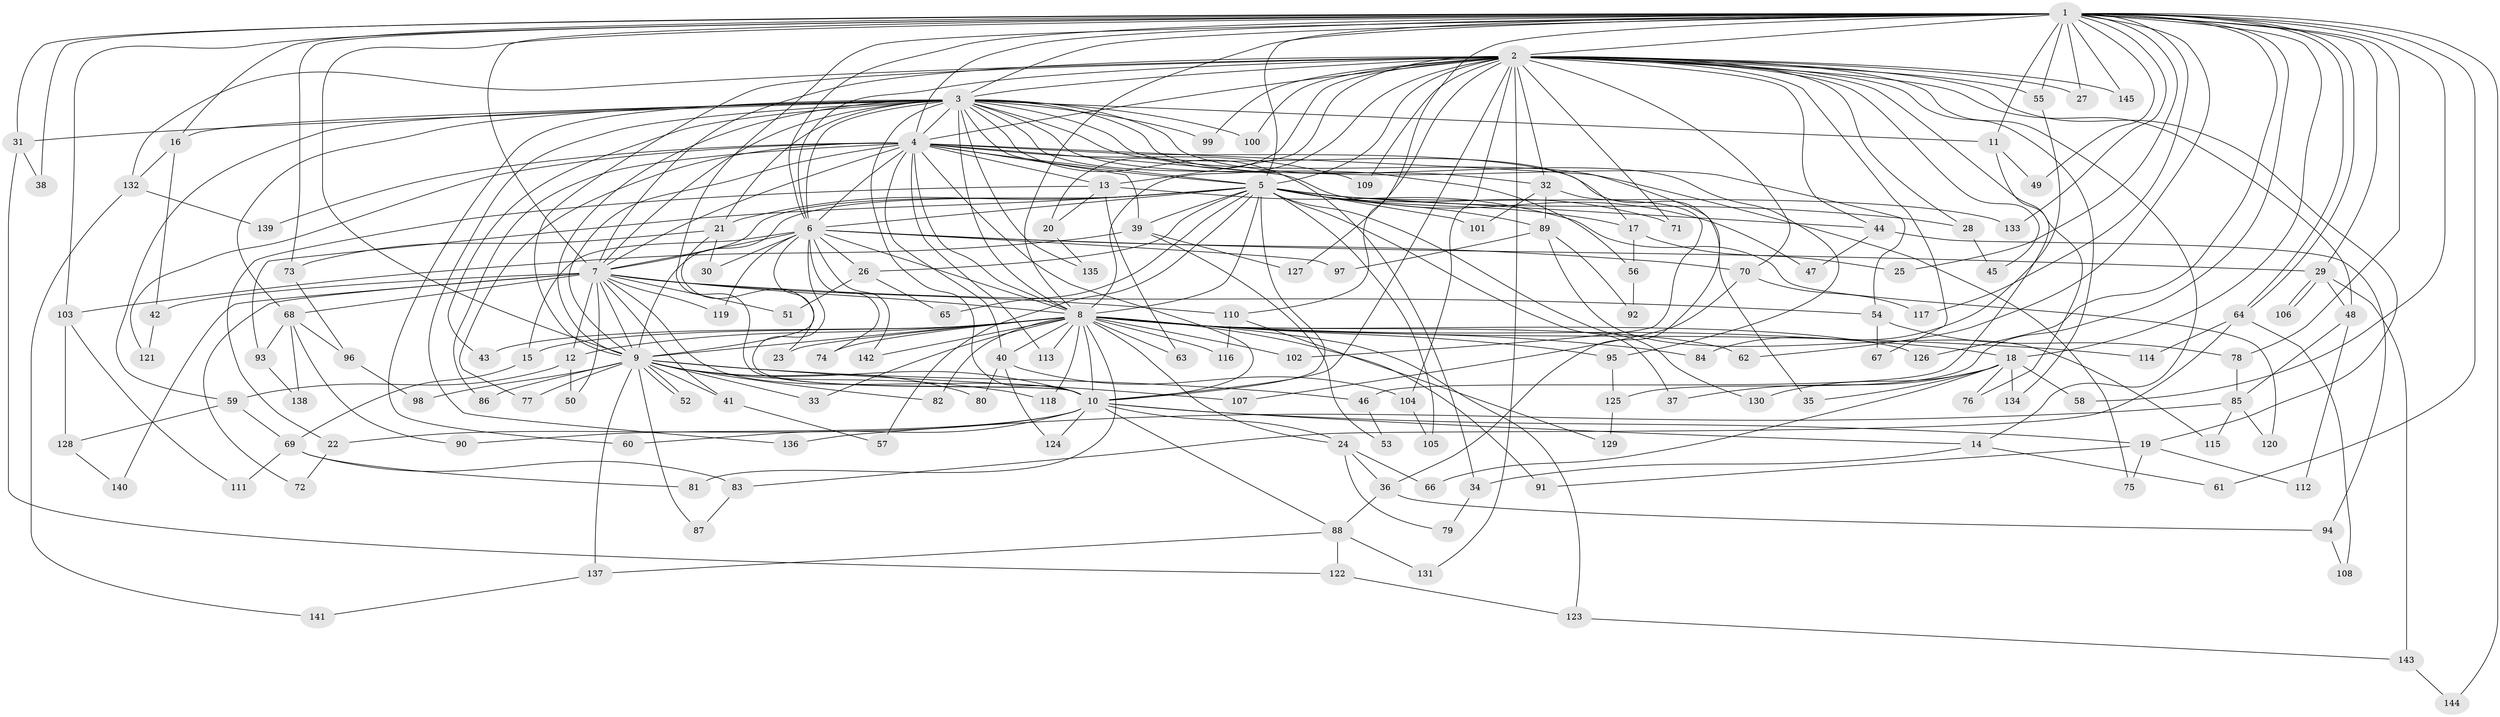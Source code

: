 // Generated by graph-tools (version 1.1) at 2025/44/03/09/25 04:44:13]
// undirected, 145 vertices, 315 edges
graph export_dot {
graph [start="1"]
  node [color=gray90,style=filled];
  1;
  2;
  3;
  4;
  5;
  6;
  7;
  8;
  9;
  10;
  11;
  12;
  13;
  14;
  15;
  16;
  17;
  18;
  19;
  20;
  21;
  22;
  23;
  24;
  25;
  26;
  27;
  28;
  29;
  30;
  31;
  32;
  33;
  34;
  35;
  36;
  37;
  38;
  39;
  40;
  41;
  42;
  43;
  44;
  45;
  46;
  47;
  48;
  49;
  50;
  51;
  52;
  53;
  54;
  55;
  56;
  57;
  58;
  59;
  60;
  61;
  62;
  63;
  64;
  65;
  66;
  67;
  68;
  69;
  70;
  71;
  72;
  73;
  74;
  75;
  76;
  77;
  78;
  79;
  80;
  81;
  82;
  83;
  84;
  85;
  86;
  87;
  88;
  89;
  90;
  91;
  92;
  93;
  94;
  95;
  96;
  97;
  98;
  99;
  100;
  101;
  102;
  103;
  104;
  105;
  106;
  107;
  108;
  109;
  110;
  111;
  112;
  113;
  114;
  115;
  116;
  117;
  118;
  119;
  120;
  121;
  122;
  123;
  124;
  125;
  126;
  127;
  128;
  129;
  130;
  131;
  132;
  133;
  134;
  135;
  136;
  137;
  138;
  139;
  140;
  141;
  142;
  143;
  144;
  145;
  1 -- 2;
  1 -- 3;
  1 -- 4;
  1 -- 5;
  1 -- 6;
  1 -- 7;
  1 -- 8;
  1 -- 9;
  1 -- 10;
  1 -- 11;
  1 -- 16;
  1 -- 18;
  1 -- 25;
  1 -- 27;
  1 -- 29;
  1 -- 31;
  1 -- 38;
  1 -- 49;
  1 -- 55;
  1 -- 58;
  1 -- 61;
  1 -- 62;
  1 -- 64;
  1 -- 64;
  1 -- 73;
  1 -- 78;
  1 -- 103;
  1 -- 110;
  1 -- 117;
  1 -- 125;
  1 -- 126;
  1 -- 133;
  1 -- 144;
  1 -- 145;
  2 -- 3;
  2 -- 4;
  2 -- 5;
  2 -- 6;
  2 -- 7;
  2 -- 8;
  2 -- 9;
  2 -- 10;
  2 -- 13;
  2 -- 14;
  2 -- 19;
  2 -- 20;
  2 -- 27;
  2 -- 28;
  2 -- 32;
  2 -- 44;
  2 -- 45;
  2 -- 48;
  2 -- 55;
  2 -- 67;
  2 -- 70;
  2 -- 71;
  2 -- 76;
  2 -- 99;
  2 -- 100;
  2 -- 104;
  2 -- 109;
  2 -- 127;
  2 -- 131;
  2 -- 132;
  2 -- 134;
  2 -- 145;
  3 -- 4;
  3 -- 5;
  3 -- 6;
  3 -- 7;
  3 -- 8;
  3 -- 9;
  3 -- 10;
  3 -- 11;
  3 -- 16;
  3 -- 17;
  3 -- 21;
  3 -- 31;
  3 -- 32;
  3 -- 34;
  3 -- 36;
  3 -- 43;
  3 -- 54;
  3 -- 56;
  3 -- 59;
  3 -- 60;
  3 -- 68;
  3 -- 95;
  3 -- 99;
  3 -- 100;
  3 -- 135;
  3 -- 136;
  4 -- 5;
  4 -- 6;
  4 -- 7;
  4 -- 8;
  4 -- 9;
  4 -- 10;
  4 -- 13;
  4 -- 35;
  4 -- 39;
  4 -- 40;
  4 -- 47;
  4 -- 75;
  4 -- 77;
  4 -- 86;
  4 -- 109;
  4 -- 113;
  4 -- 121;
  4 -- 139;
  5 -- 6;
  5 -- 7;
  5 -- 8;
  5 -- 9;
  5 -- 10;
  5 -- 17;
  5 -- 21;
  5 -- 26;
  5 -- 28;
  5 -- 37;
  5 -- 39;
  5 -- 44;
  5 -- 57;
  5 -- 65;
  5 -- 71;
  5 -- 89;
  5 -- 93;
  5 -- 101;
  5 -- 105;
  5 -- 130;
  5 -- 133;
  6 -- 7;
  6 -- 8;
  6 -- 9;
  6 -- 10;
  6 -- 15;
  6 -- 26;
  6 -- 29;
  6 -- 30;
  6 -- 70;
  6 -- 74;
  6 -- 97;
  6 -- 119;
  6 -- 142;
  7 -- 8;
  7 -- 9;
  7 -- 10;
  7 -- 12;
  7 -- 41;
  7 -- 42;
  7 -- 50;
  7 -- 51;
  7 -- 54;
  7 -- 68;
  7 -- 72;
  7 -- 110;
  7 -- 119;
  7 -- 140;
  8 -- 9;
  8 -- 10;
  8 -- 12;
  8 -- 15;
  8 -- 18;
  8 -- 23;
  8 -- 24;
  8 -- 33;
  8 -- 40;
  8 -- 43;
  8 -- 62;
  8 -- 63;
  8 -- 74;
  8 -- 81;
  8 -- 82;
  8 -- 84;
  8 -- 91;
  8 -- 95;
  8 -- 102;
  8 -- 113;
  8 -- 114;
  8 -- 116;
  8 -- 118;
  8 -- 123;
  8 -- 126;
  8 -- 142;
  9 -- 10;
  9 -- 33;
  9 -- 41;
  9 -- 46;
  9 -- 52;
  9 -- 52;
  9 -- 77;
  9 -- 80;
  9 -- 82;
  9 -- 86;
  9 -- 87;
  9 -- 98;
  9 -- 107;
  9 -- 118;
  9 -- 137;
  10 -- 14;
  10 -- 19;
  10 -- 22;
  10 -- 24;
  10 -- 60;
  10 -- 88;
  10 -- 90;
  10 -- 124;
  11 -- 46;
  11 -- 49;
  12 -- 50;
  12 -- 59;
  13 -- 20;
  13 -- 22;
  13 -- 63;
  13 -- 120;
  14 -- 34;
  14 -- 61;
  15 -- 69;
  16 -- 42;
  16 -- 132;
  17 -- 25;
  17 -- 56;
  18 -- 35;
  18 -- 37;
  18 -- 58;
  18 -- 66;
  18 -- 76;
  18 -- 130;
  18 -- 134;
  19 -- 75;
  19 -- 91;
  19 -- 112;
  20 -- 135;
  21 -- 23;
  21 -- 30;
  21 -- 73;
  22 -- 72;
  24 -- 36;
  24 -- 66;
  24 -- 79;
  26 -- 51;
  26 -- 65;
  28 -- 45;
  29 -- 48;
  29 -- 106;
  29 -- 106;
  29 -- 143;
  31 -- 38;
  31 -- 122;
  32 -- 89;
  32 -- 101;
  32 -- 102;
  34 -- 79;
  36 -- 88;
  36 -- 94;
  39 -- 53;
  39 -- 103;
  39 -- 127;
  40 -- 80;
  40 -- 104;
  40 -- 124;
  41 -- 57;
  42 -- 121;
  44 -- 47;
  44 -- 94;
  46 -- 53;
  48 -- 85;
  48 -- 112;
  54 -- 67;
  54 -- 78;
  55 -- 84;
  56 -- 92;
  59 -- 69;
  59 -- 128;
  64 -- 83;
  64 -- 108;
  64 -- 114;
  68 -- 90;
  68 -- 93;
  68 -- 96;
  68 -- 138;
  69 -- 81;
  69 -- 83;
  69 -- 111;
  70 -- 107;
  70 -- 117;
  73 -- 96;
  78 -- 85;
  83 -- 87;
  85 -- 115;
  85 -- 120;
  85 -- 136;
  88 -- 122;
  88 -- 131;
  88 -- 137;
  89 -- 92;
  89 -- 97;
  89 -- 115;
  93 -- 138;
  94 -- 108;
  95 -- 125;
  96 -- 98;
  103 -- 111;
  103 -- 128;
  104 -- 105;
  110 -- 116;
  110 -- 129;
  122 -- 123;
  123 -- 143;
  125 -- 129;
  128 -- 140;
  132 -- 139;
  132 -- 141;
  137 -- 141;
  143 -- 144;
}
